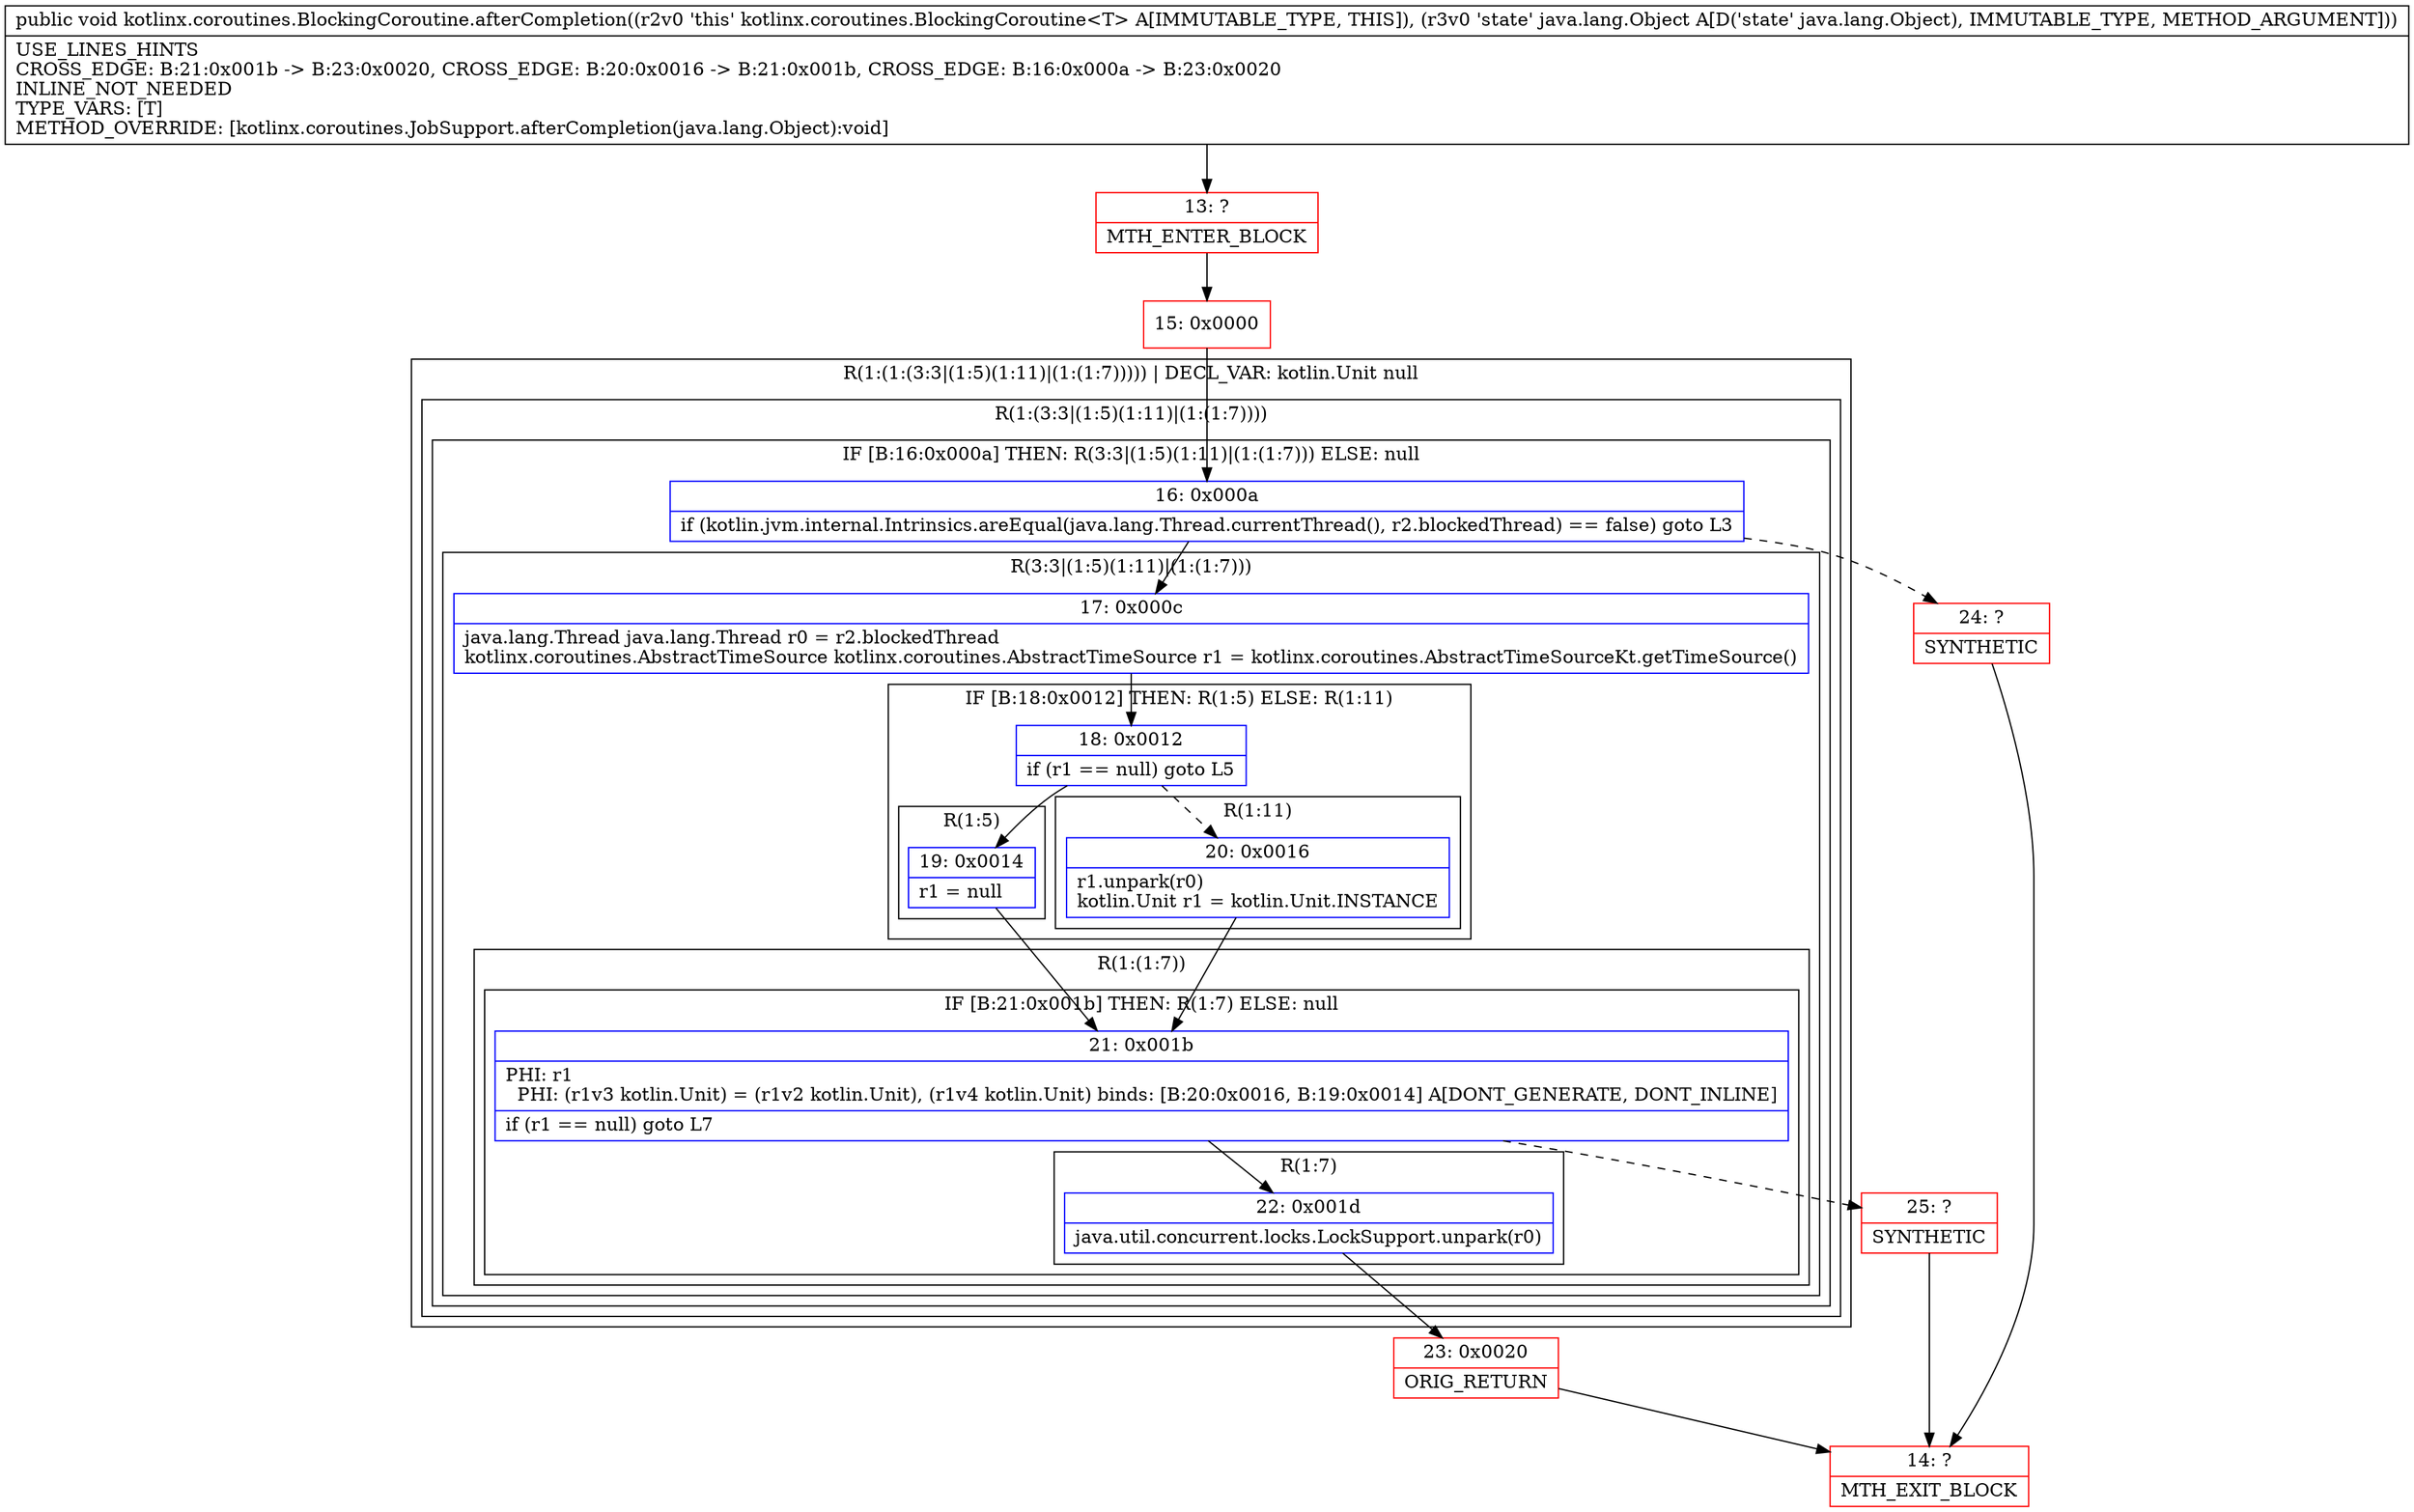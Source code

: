 digraph "CFG forkotlinx.coroutines.BlockingCoroutine.afterCompletion(Ljava\/lang\/Object;)V" {
subgraph cluster_Region_1338102664 {
label = "R(1:(1:(3:3|(1:5)(1:11)|(1:(1:7))))) | DECL_VAR: kotlin.Unit null\l";
node [shape=record,color=blue];
subgraph cluster_Region_1896633878 {
label = "R(1:(3:3|(1:5)(1:11)|(1:(1:7))))";
node [shape=record,color=blue];
subgraph cluster_IfRegion_440714208 {
label = "IF [B:16:0x000a] THEN: R(3:3|(1:5)(1:11)|(1:(1:7))) ELSE: null";
node [shape=record,color=blue];
Node_16 [shape=record,label="{16\:\ 0x000a|if (kotlin.jvm.internal.Intrinsics.areEqual(java.lang.Thread.currentThread(), r2.blockedThread) == false) goto L3\l}"];
subgraph cluster_Region_1424657618 {
label = "R(3:3|(1:5)(1:11)|(1:(1:7)))";
node [shape=record,color=blue];
Node_17 [shape=record,label="{17\:\ 0x000c|java.lang.Thread java.lang.Thread r0 = r2.blockedThread\lkotlinx.coroutines.AbstractTimeSource kotlinx.coroutines.AbstractTimeSource r1 = kotlinx.coroutines.AbstractTimeSourceKt.getTimeSource()\l}"];
subgraph cluster_IfRegion_1159257965 {
label = "IF [B:18:0x0012] THEN: R(1:5) ELSE: R(1:11)";
node [shape=record,color=blue];
Node_18 [shape=record,label="{18\:\ 0x0012|if (r1 == null) goto L5\l}"];
subgraph cluster_Region_1167345408 {
label = "R(1:5)";
node [shape=record,color=blue];
Node_19 [shape=record,label="{19\:\ 0x0014|r1 = null\l}"];
}
subgraph cluster_Region_2107956434 {
label = "R(1:11)";
node [shape=record,color=blue];
Node_20 [shape=record,label="{20\:\ 0x0016|r1.unpark(r0)\lkotlin.Unit r1 = kotlin.Unit.INSTANCE\l}"];
}
}
subgraph cluster_Region_1102074146 {
label = "R(1:(1:7))";
node [shape=record,color=blue];
subgraph cluster_IfRegion_11310863 {
label = "IF [B:21:0x001b] THEN: R(1:7) ELSE: null";
node [shape=record,color=blue];
Node_21 [shape=record,label="{21\:\ 0x001b|PHI: r1 \l  PHI: (r1v3 kotlin.Unit) = (r1v2 kotlin.Unit), (r1v4 kotlin.Unit) binds: [B:20:0x0016, B:19:0x0014] A[DONT_GENERATE, DONT_INLINE]\l|if (r1 == null) goto L7\l}"];
subgraph cluster_Region_1921641834 {
label = "R(1:7)";
node [shape=record,color=blue];
Node_22 [shape=record,label="{22\:\ 0x001d|java.util.concurrent.locks.LockSupport.unpark(r0)\l}"];
}
}
}
}
}
}
}
Node_13 [shape=record,color=red,label="{13\:\ ?|MTH_ENTER_BLOCK\l}"];
Node_15 [shape=record,color=red,label="{15\:\ 0x0000}"];
Node_23 [shape=record,color=red,label="{23\:\ 0x0020|ORIG_RETURN\l}"];
Node_14 [shape=record,color=red,label="{14\:\ ?|MTH_EXIT_BLOCK\l}"];
Node_25 [shape=record,color=red,label="{25\:\ ?|SYNTHETIC\l}"];
Node_24 [shape=record,color=red,label="{24\:\ ?|SYNTHETIC\l}"];
MethodNode[shape=record,label="{public void kotlinx.coroutines.BlockingCoroutine.afterCompletion((r2v0 'this' kotlinx.coroutines.BlockingCoroutine\<T\> A[IMMUTABLE_TYPE, THIS]), (r3v0 'state' java.lang.Object A[D('state' java.lang.Object), IMMUTABLE_TYPE, METHOD_ARGUMENT]))  | USE_LINES_HINTS\lCROSS_EDGE: B:21:0x001b \-\> B:23:0x0020, CROSS_EDGE: B:20:0x0016 \-\> B:21:0x001b, CROSS_EDGE: B:16:0x000a \-\> B:23:0x0020\lINLINE_NOT_NEEDED\lTYPE_VARS: [T]\lMETHOD_OVERRIDE: [kotlinx.coroutines.JobSupport.afterCompletion(java.lang.Object):void]\l}"];
MethodNode -> Node_13;Node_16 -> Node_17;
Node_16 -> Node_24[style=dashed];
Node_17 -> Node_18;
Node_18 -> Node_19;
Node_18 -> Node_20[style=dashed];
Node_19 -> Node_21;
Node_20 -> Node_21;
Node_21 -> Node_22;
Node_21 -> Node_25[style=dashed];
Node_22 -> Node_23;
Node_13 -> Node_15;
Node_15 -> Node_16;
Node_23 -> Node_14;
Node_25 -> Node_14;
Node_24 -> Node_14;
}

